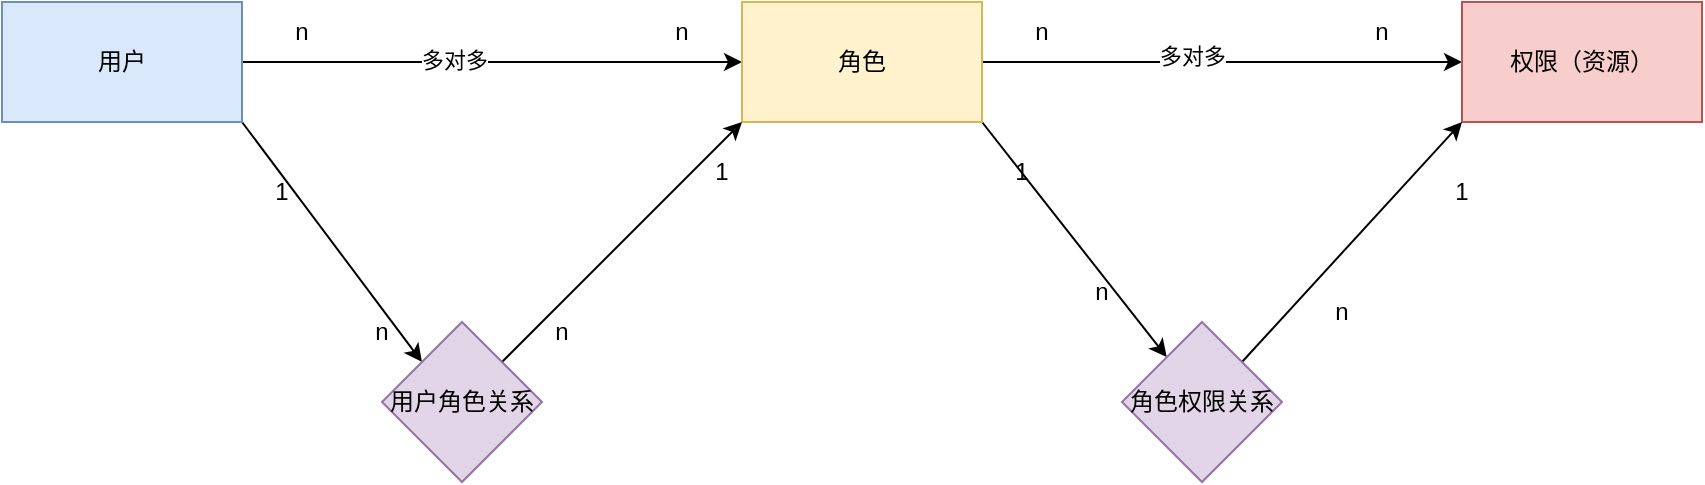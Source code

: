 <mxfile version="18.0.2" type="github">
  <diagram id="ljR0NQNfMRtCoDziDV-f" name="第 1 页">
    <mxGraphModel dx="1422" dy="762" grid="1" gridSize="10" guides="1" tooltips="1" connect="1" arrows="1" fold="1" page="1" pageScale="1" pageWidth="827" pageHeight="1169" math="0" shadow="0">
      <root>
        <mxCell id="0" />
        <mxCell id="1" parent="0" />
        <mxCell id="6AN0vaIcjuUPwGjrLOBM-3" value="" style="edgeStyle=orthogonalEdgeStyle;rounded=0;orthogonalLoop=1;jettySize=auto;html=1;" parent="1" source="6AN0vaIcjuUPwGjrLOBM-1" target="6AN0vaIcjuUPwGjrLOBM-2" edge="1">
          <mxGeometry relative="1" as="geometry" />
        </mxCell>
        <mxCell id="T58Cfye11BkVkcxMGQbB-3" value="多对多" style="edgeLabel;html=1;align=center;verticalAlign=middle;resizable=0;points=[];" vertex="1" connectable="0" parent="6AN0vaIcjuUPwGjrLOBM-3">
          <mxGeometry x="-0.152" y="1" relative="1" as="geometry">
            <mxPoint as="offset" />
          </mxGeometry>
        </mxCell>
        <mxCell id="T58Cfye11BkVkcxMGQbB-7" style="rounded=0;orthogonalLoop=1;jettySize=auto;html=1;exitX=1;exitY=1;exitDx=0;exitDy=0;entryX=0;entryY=0;entryDx=0;entryDy=0;" edge="1" parent="1" source="6AN0vaIcjuUPwGjrLOBM-1" target="T58Cfye11BkVkcxMGQbB-5">
          <mxGeometry relative="1" as="geometry" />
        </mxCell>
        <mxCell id="6AN0vaIcjuUPwGjrLOBM-1" value="用户" style="rounded=0;whiteSpace=wrap;html=1;fillColor=#dae8fc;strokeColor=#6c8ebf;" parent="1" vertex="1">
          <mxGeometry x="40" y="200" width="120" height="60" as="geometry" />
        </mxCell>
        <mxCell id="6AN0vaIcjuUPwGjrLOBM-11" value="" style="edgeStyle=orthogonalEdgeStyle;rounded=0;orthogonalLoop=1;jettySize=auto;html=1;" parent="1" source="6AN0vaIcjuUPwGjrLOBM-2" target="6AN0vaIcjuUPwGjrLOBM-10" edge="1">
          <mxGeometry relative="1" as="geometry" />
        </mxCell>
        <mxCell id="T58Cfye11BkVkcxMGQbB-4" value="多对多" style="edgeLabel;html=1;align=center;verticalAlign=middle;resizable=0;points=[];" vertex="1" connectable="0" parent="6AN0vaIcjuUPwGjrLOBM-11">
          <mxGeometry x="-0.125" y="3" relative="1" as="geometry">
            <mxPoint as="offset" />
          </mxGeometry>
        </mxCell>
        <mxCell id="T58Cfye11BkVkcxMGQbB-9" style="edgeStyle=none;rounded=0;orthogonalLoop=1;jettySize=auto;html=1;exitX=1;exitY=1;exitDx=0;exitDy=0;" edge="1" parent="1" source="6AN0vaIcjuUPwGjrLOBM-2" target="T58Cfye11BkVkcxMGQbB-6">
          <mxGeometry relative="1" as="geometry" />
        </mxCell>
        <mxCell id="6AN0vaIcjuUPwGjrLOBM-2" value="角色" style="rounded=0;whiteSpace=wrap;html=1;fillColor=#fff2cc;strokeColor=#d6b656;" parent="1" vertex="1">
          <mxGeometry x="410" y="200" width="120" height="60" as="geometry" />
        </mxCell>
        <mxCell id="6AN0vaIcjuUPwGjrLOBM-6" value="n" style="text;html=1;strokeColor=none;fillColor=none;align=center;verticalAlign=middle;whiteSpace=wrap;rounded=0;" parent="1" vertex="1">
          <mxGeometry x="160" y="200" width="60" height="30" as="geometry" />
        </mxCell>
        <mxCell id="6AN0vaIcjuUPwGjrLOBM-7" value="n" style="text;html=1;strokeColor=none;fillColor=none;align=center;verticalAlign=middle;whiteSpace=wrap;rounded=0;" parent="1" vertex="1">
          <mxGeometry x="350" y="200" width="60" height="30" as="geometry" />
        </mxCell>
        <mxCell id="6AN0vaIcjuUPwGjrLOBM-10" value="权限（资源）" style="rounded=0;whiteSpace=wrap;html=1;fillColor=#f8cecc;strokeColor=#b85450;" parent="1" vertex="1">
          <mxGeometry x="770" y="200" width="120" height="60" as="geometry" />
        </mxCell>
        <mxCell id="T58Cfye11BkVkcxMGQbB-1" value="n" style="text;html=1;strokeColor=none;fillColor=none;align=center;verticalAlign=middle;whiteSpace=wrap;rounded=0;" vertex="1" parent="1">
          <mxGeometry x="530" y="200" width="60" height="30" as="geometry" />
        </mxCell>
        <mxCell id="T58Cfye11BkVkcxMGQbB-2" value="n" style="text;html=1;strokeColor=none;fillColor=none;align=center;verticalAlign=middle;whiteSpace=wrap;rounded=0;" vertex="1" parent="1">
          <mxGeometry x="700" y="200" width="60" height="30" as="geometry" />
        </mxCell>
        <mxCell id="T58Cfye11BkVkcxMGQbB-8" style="edgeStyle=none;rounded=0;orthogonalLoop=1;jettySize=auto;html=1;exitX=1;exitY=0;exitDx=0;exitDy=0;entryX=0;entryY=1;entryDx=0;entryDy=0;" edge="1" parent="1" source="T58Cfye11BkVkcxMGQbB-5" target="6AN0vaIcjuUPwGjrLOBM-2">
          <mxGeometry relative="1" as="geometry" />
        </mxCell>
        <mxCell id="T58Cfye11BkVkcxMGQbB-5" value="用户角色关系" style="rhombus;whiteSpace=wrap;html=1;fillColor=#e1d5e7;strokeColor=#9673a6;" vertex="1" parent="1">
          <mxGeometry x="230" y="360" width="80" height="80" as="geometry" />
        </mxCell>
        <mxCell id="T58Cfye11BkVkcxMGQbB-10" style="edgeStyle=none;rounded=0;orthogonalLoop=1;jettySize=auto;html=1;exitX=1;exitY=0;exitDx=0;exitDy=0;entryX=0;entryY=1;entryDx=0;entryDy=0;" edge="1" parent="1" source="T58Cfye11BkVkcxMGQbB-6" target="6AN0vaIcjuUPwGjrLOBM-10">
          <mxGeometry relative="1" as="geometry" />
        </mxCell>
        <mxCell id="T58Cfye11BkVkcxMGQbB-6" value="角色权限关系" style="rhombus;whiteSpace=wrap;html=1;fillColor=#e1d5e7;strokeColor=#9673a6;" vertex="1" parent="1">
          <mxGeometry x="600" y="360" width="80" height="80" as="geometry" />
        </mxCell>
        <mxCell id="T58Cfye11BkVkcxMGQbB-11" value="1" style="text;html=1;strokeColor=none;fillColor=none;align=center;verticalAlign=middle;whiteSpace=wrap;rounded=0;" vertex="1" parent="1">
          <mxGeometry x="150" y="280" width="60" height="30" as="geometry" />
        </mxCell>
        <mxCell id="T58Cfye11BkVkcxMGQbB-12" value="n" style="text;html=1;strokeColor=none;fillColor=none;align=center;verticalAlign=middle;whiteSpace=wrap;rounded=0;" vertex="1" parent="1">
          <mxGeometry x="200" y="350" width="60" height="30" as="geometry" />
        </mxCell>
        <mxCell id="T58Cfye11BkVkcxMGQbB-13" value="n" style="text;html=1;strokeColor=none;fillColor=none;align=center;verticalAlign=middle;whiteSpace=wrap;rounded=0;" vertex="1" parent="1">
          <mxGeometry x="290" y="350" width="60" height="30" as="geometry" />
        </mxCell>
        <mxCell id="T58Cfye11BkVkcxMGQbB-14" value="1" style="text;html=1;strokeColor=none;fillColor=none;align=center;verticalAlign=middle;whiteSpace=wrap;rounded=0;" vertex="1" parent="1">
          <mxGeometry x="370" y="270" width="60" height="30" as="geometry" />
        </mxCell>
        <mxCell id="T58Cfye11BkVkcxMGQbB-15" value="1" style="text;html=1;strokeColor=none;fillColor=none;align=center;verticalAlign=middle;whiteSpace=wrap;rounded=0;" vertex="1" parent="1">
          <mxGeometry x="520" y="270" width="60" height="30" as="geometry" />
        </mxCell>
        <mxCell id="T58Cfye11BkVkcxMGQbB-16" value="n" style="text;html=1;strokeColor=none;fillColor=none;align=center;verticalAlign=middle;whiteSpace=wrap;rounded=0;" vertex="1" parent="1">
          <mxGeometry x="560" y="330" width="60" height="30" as="geometry" />
        </mxCell>
        <mxCell id="T58Cfye11BkVkcxMGQbB-17" value="n" style="text;html=1;strokeColor=none;fillColor=none;align=center;verticalAlign=middle;whiteSpace=wrap;rounded=0;" vertex="1" parent="1">
          <mxGeometry x="680" y="340" width="60" height="30" as="geometry" />
        </mxCell>
        <mxCell id="T58Cfye11BkVkcxMGQbB-18" value="1" style="text;html=1;strokeColor=none;fillColor=none;align=center;verticalAlign=middle;whiteSpace=wrap;rounded=0;" vertex="1" parent="1">
          <mxGeometry x="740" y="280" width="60" height="30" as="geometry" />
        </mxCell>
      </root>
    </mxGraphModel>
  </diagram>
</mxfile>
